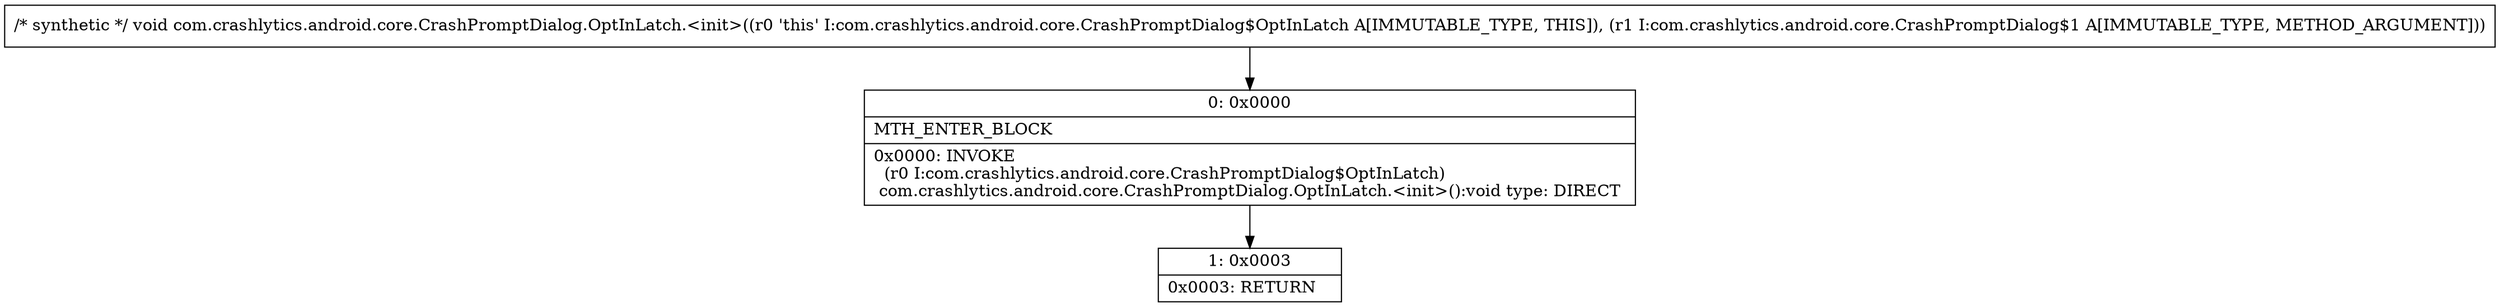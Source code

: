 digraph "CFG forcom.crashlytics.android.core.CrashPromptDialog.OptInLatch.\<init\>(Lcom\/crashlytics\/android\/core\/CrashPromptDialog$1;)V" {
Node_0 [shape=record,label="{0\:\ 0x0000|MTH_ENTER_BLOCK\l|0x0000: INVOKE  \l  (r0 I:com.crashlytics.android.core.CrashPromptDialog$OptInLatch)\l com.crashlytics.android.core.CrashPromptDialog.OptInLatch.\<init\>():void type: DIRECT \l}"];
Node_1 [shape=record,label="{1\:\ 0x0003|0x0003: RETURN   \l}"];
MethodNode[shape=record,label="{\/* synthetic *\/ void com.crashlytics.android.core.CrashPromptDialog.OptInLatch.\<init\>((r0 'this' I:com.crashlytics.android.core.CrashPromptDialog$OptInLatch A[IMMUTABLE_TYPE, THIS]), (r1 I:com.crashlytics.android.core.CrashPromptDialog$1 A[IMMUTABLE_TYPE, METHOD_ARGUMENT])) }"];
MethodNode -> Node_0;
Node_0 -> Node_1;
}

